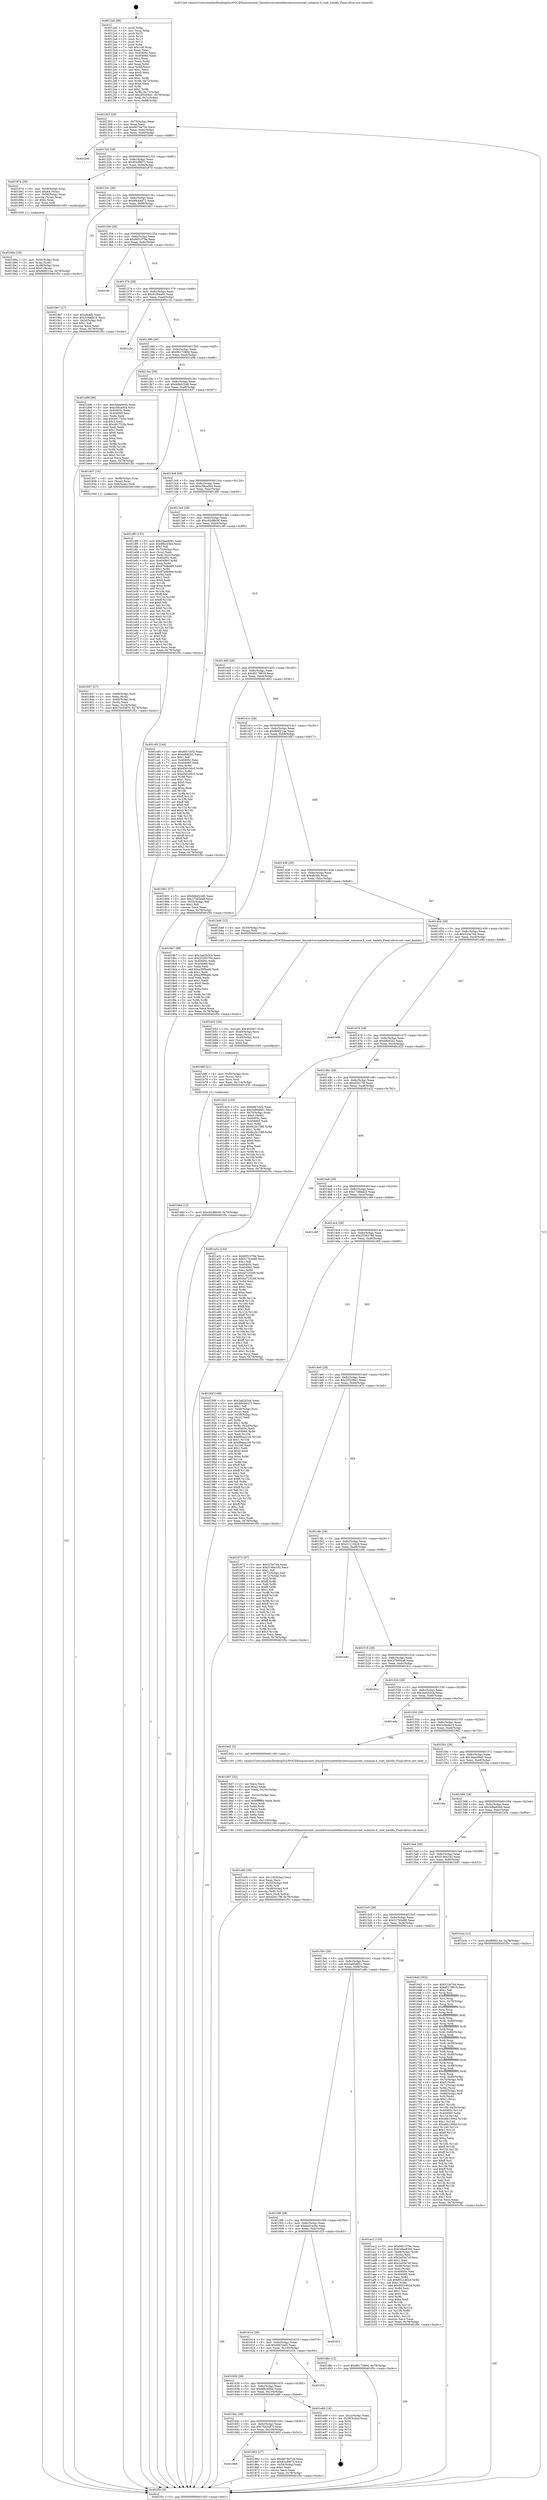digraph "0x4012a0" {
  label = "0x4012a0 (/mnt/c/Users/mathe/Desktop/tcc/POCII/binaries/extr_linuxdriversnetethernetsunsunvnet_common.h_vnet_hashfn_Final-ollvm.out::main(0))"
  labelloc = "t"
  node[shape=record]

  Entry [label="",width=0.3,height=0.3,shape=circle,fillcolor=black,style=filled]
  "0x401303" [label="{
     0x401303 [29]\l
     | [instrs]\l
     &nbsp;&nbsp;0x401303 \<+3\>: mov -0x78(%rbp),%eax\l
     &nbsp;&nbsp;0x401306 \<+2\>: mov %eax,%ecx\l
     &nbsp;&nbsp;0x401308 \<+6\>: sub $0x8076e72e,%ecx\l
     &nbsp;&nbsp;0x40130e \<+6\>: mov %eax,-0x8c(%rbp)\l
     &nbsp;&nbsp;0x401314 \<+6\>: mov %ecx,-0x90(%rbp)\l
     &nbsp;&nbsp;0x40131a \<+6\>: je 0000000000401b90 \<main+0x8f0\>\l
  }"]
  "0x401b90" [label="{
     0x401b90\l
  }", style=dashed]
  "0x401320" [label="{
     0x401320 [28]\l
     | [instrs]\l
     &nbsp;&nbsp;0x401320 \<+5\>: jmp 0000000000401325 \<main+0x85\>\l
     &nbsp;&nbsp;0x401325 \<+6\>: mov -0x8c(%rbp),%eax\l
     &nbsp;&nbsp;0x40132b \<+5\>: sub $0x83cf0673,%eax\l
     &nbsp;&nbsp;0x401330 \<+6\>: mov %eax,-0x94(%rbp)\l
     &nbsp;&nbsp;0x401336 \<+6\>: je 000000000040187d \<main+0x5dd\>\l
  }"]
  Exit [label="",width=0.3,height=0.3,shape=circle,fillcolor=black,style=filled,peripheries=2]
  "0x40187d" [label="{
     0x40187d [29]\l
     | [instrs]\l
     &nbsp;&nbsp;0x40187d \<+4\>: mov -0x58(%rbp),%rax\l
     &nbsp;&nbsp;0x401881 \<+6\>: movl $0x64,(%rax)\l
     &nbsp;&nbsp;0x401887 \<+4\>: mov -0x58(%rbp),%rax\l
     &nbsp;&nbsp;0x40188b \<+3\>: movslq (%rax),%rax\l
     &nbsp;&nbsp;0x40188e \<+4\>: shl $0x2,%rax\l
     &nbsp;&nbsp;0x401892 \<+3\>: mov %rax,%rdi\l
     &nbsp;&nbsp;0x401895 \<+5\>: call 0000000000401050 \<malloc@plt\>\l
     | [calls]\l
     &nbsp;&nbsp;0x401050 \{1\} (unknown)\l
  }"]
  "0x40133c" [label="{
     0x40133c [28]\l
     | [instrs]\l
     &nbsp;&nbsp;0x40133c \<+5\>: jmp 0000000000401341 \<main+0xa1\>\l
     &nbsp;&nbsp;0x401341 \<+6\>: mov -0x8c(%rbp),%eax\l
     &nbsp;&nbsp;0x401347 \<+5\>: sub $0x89cb4472,%eax\l
     &nbsp;&nbsp;0x40134c \<+6\>: mov %eax,-0x98(%rbp)\l
     &nbsp;&nbsp;0x401352 \<+6\>: je 00000000004019b7 \<main+0x717\>\l
  }"]
  "0x401b84" [label="{
     0x401b84 [12]\l
     | [instrs]\l
     &nbsp;&nbsp;0x401b84 \<+7\>: movl $0xc62d8b38,-0x78(%rbp)\l
     &nbsp;&nbsp;0x401b8b \<+5\>: jmp 0000000000401f5c \<main+0xcbc\>\l
  }"]
  "0x4019b7" [label="{
     0x4019b7 [27]\l
     | [instrs]\l
     &nbsp;&nbsp;0x4019b7 \<+5\>: mov $0xafe4fb,%eax\l
     &nbsp;&nbsp;0x4019bc \<+5\>: mov $0x3c9adb19,%ecx\l
     &nbsp;&nbsp;0x4019c1 \<+3\>: mov -0x2d(%rbp),%dl\l
     &nbsp;&nbsp;0x4019c4 \<+3\>: test $0x1,%dl\l
     &nbsp;&nbsp;0x4019c7 \<+3\>: cmovne %ecx,%eax\l
     &nbsp;&nbsp;0x4019ca \<+3\>: mov %eax,-0x78(%rbp)\l
     &nbsp;&nbsp;0x4019cd \<+5\>: jmp 0000000000401f5c \<main+0xcbc\>\l
  }"]
  "0x401358" [label="{
     0x401358 [28]\l
     | [instrs]\l
     &nbsp;&nbsp;0x401358 \<+5\>: jmp 000000000040135d \<main+0xbd\>\l
     &nbsp;&nbsp;0x40135d \<+6\>: mov -0x8c(%rbp),%eax\l
     &nbsp;&nbsp;0x401363 \<+5\>: sub $0x9051f79e,%eax\l
     &nbsp;&nbsp;0x401368 \<+6\>: mov %eax,-0x9c(%rbp)\l
     &nbsp;&nbsp;0x40136e \<+6\>: je 0000000000401efc \<main+0xc5c\>\l
  }"]
  "0x401b6f" [label="{
     0x401b6f [21]\l
     | [instrs]\l
     &nbsp;&nbsp;0x401b6f \<+4\>: mov -0x50(%rbp),%rcx\l
     &nbsp;&nbsp;0x401b73 \<+3\>: mov (%rcx),%rcx\l
     &nbsp;&nbsp;0x401b76 \<+3\>: mov %rcx,%rdi\l
     &nbsp;&nbsp;0x401b79 \<+6\>: mov %eax,-0x114(%rbp)\l
     &nbsp;&nbsp;0x401b7f \<+5\>: call 0000000000401030 \<free@plt\>\l
     | [calls]\l
     &nbsp;&nbsp;0x401030 \{1\} (unknown)\l
  }"]
  "0x401efc" [label="{
     0x401efc\l
  }", style=dashed]
  "0x401374" [label="{
     0x401374 [28]\l
     | [instrs]\l
     &nbsp;&nbsp;0x401374 \<+5\>: jmp 0000000000401379 \<main+0xd9\>\l
     &nbsp;&nbsp;0x401379 \<+6\>: mov -0x8c(%rbp),%eax\l
     &nbsp;&nbsp;0x40137f \<+5\>: sub $0x91f94a91,%eax\l
     &nbsp;&nbsp;0x401384 \<+6\>: mov %eax,-0xa0(%rbp)\l
     &nbsp;&nbsp;0x40138a \<+6\>: je 0000000000401c2c \<main+0x98c\>\l
  }"]
  "0x401b52" [label="{
     0x401b52 [29]\l
     | [instrs]\l
     &nbsp;&nbsp;0x401b52 \<+10\>: movabs $0x4020b7,%rdi\l
     &nbsp;&nbsp;0x401b5c \<+4\>: mov -0x40(%rbp),%rcx\l
     &nbsp;&nbsp;0x401b60 \<+2\>: mov %eax,(%rcx)\l
     &nbsp;&nbsp;0x401b62 \<+4\>: mov -0x40(%rbp),%rcx\l
     &nbsp;&nbsp;0x401b66 \<+2\>: mov (%rcx),%esi\l
     &nbsp;&nbsp;0x401b68 \<+2\>: mov $0x0,%al\l
     &nbsp;&nbsp;0x401b6a \<+5\>: call 0000000000401040 \<printf@plt\>\l
     | [calls]\l
     &nbsp;&nbsp;0x401040 \{1\} (unknown)\l
  }"]
  "0x401c2c" [label="{
     0x401c2c\l
  }", style=dashed]
  "0x401390" [label="{
     0x401390 [28]\l
     | [instrs]\l
     &nbsp;&nbsp;0x401390 \<+5\>: jmp 0000000000401395 \<main+0xf5\>\l
     &nbsp;&nbsp;0x401395 \<+6\>: mov -0x8c(%rbp),%eax\l
     &nbsp;&nbsp;0x40139b \<+5\>: sub $0x9617280d,%eax\l
     &nbsp;&nbsp;0x4013a0 \<+6\>: mov %eax,-0xa4(%rbp)\l
     &nbsp;&nbsp;0x4013a6 \<+6\>: je 0000000000401d98 \<main+0xaf8\>\l
  }"]
  "0x401a0b" [label="{
     0x401a0b [39]\l
     | [instrs]\l
     &nbsp;&nbsp;0x401a0b \<+6\>: mov -0x110(%rbp),%ecx\l
     &nbsp;&nbsp;0x401a11 \<+3\>: imul %eax,%ecx\l
     &nbsp;&nbsp;0x401a14 \<+4\>: mov -0x50(%rbp),%r8\l
     &nbsp;&nbsp;0x401a18 \<+3\>: mov (%r8),%r8\l
     &nbsp;&nbsp;0x401a1b \<+4\>: mov -0x48(%rbp),%r9\l
     &nbsp;&nbsp;0x401a1f \<+3\>: movslq (%r9),%r9\l
     &nbsp;&nbsp;0x401a22 \<+4\>: mov %ecx,(%r8,%r9,4)\l
     &nbsp;&nbsp;0x401a26 \<+7\>: movl $0xd26179f,-0x78(%rbp)\l
     &nbsp;&nbsp;0x401a2d \<+5\>: jmp 0000000000401f5c \<main+0xcbc\>\l
  }"]
  "0x401d98" [label="{
     0x401d98 [88]\l
     | [instrs]\l
     &nbsp;&nbsp;0x401d98 \<+5\>: mov $0x3daed945,%eax\l
     &nbsp;&nbsp;0x401d9d \<+5\>: mov $0xc58ca004,%ecx\l
     &nbsp;&nbsp;0x401da2 \<+7\>: mov 0x40405c,%edx\l
     &nbsp;&nbsp;0x401da9 \<+7\>: mov 0x404060,%esi\l
     &nbsp;&nbsp;0x401db0 \<+2\>: mov %edx,%edi\l
     &nbsp;&nbsp;0x401db2 \<+6\>: add $0x491752fa,%edi\l
     &nbsp;&nbsp;0x401db8 \<+3\>: sub $0x1,%edi\l
     &nbsp;&nbsp;0x401dbb \<+6\>: sub $0x491752fa,%edi\l
     &nbsp;&nbsp;0x401dc1 \<+3\>: imul %edi,%edx\l
     &nbsp;&nbsp;0x401dc4 \<+3\>: and $0x1,%edx\l
     &nbsp;&nbsp;0x401dc7 \<+3\>: cmp $0x0,%edx\l
     &nbsp;&nbsp;0x401dca \<+4\>: sete %r8b\l
     &nbsp;&nbsp;0x401dce \<+3\>: cmp $0xa,%esi\l
     &nbsp;&nbsp;0x401dd1 \<+4\>: setl %r9b\l
     &nbsp;&nbsp;0x401dd5 \<+3\>: mov %r8b,%r10b\l
     &nbsp;&nbsp;0x401dd8 \<+3\>: and %r9b,%r10b\l
     &nbsp;&nbsp;0x401ddb \<+3\>: xor %r9b,%r8b\l
     &nbsp;&nbsp;0x401dde \<+3\>: or %r8b,%r10b\l
     &nbsp;&nbsp;0x401de1 \<+4\>: test $0x1,%r10b\l
     &nbsp;&nbsp;0x401de5 \<+3\>: cmovne %ecx,%eax\l
     &nbsp;&nbsp;0x401de8 \<+3\>: mov %eax,-0x78(%rbp)\l
     &nbsp;&nbsp;0x401deb \<+5\>: jmp 0000000000401f5c \<main+0xcbc\>\l
  }"]
  "0x4013ac" [label="{
     0x4013ac [28]\l
     | [instrs]\l
     &nbsp;&nbsp;0x4013ac \<+5\>: jmp 00000000004013b1 \<main+0x111\>\l
     &nbsp;&nbsp;0x4013b1 \<+6\>: mov -0x8c(%rbp),%eax\l
     &nbsp;&nbsp;0x4013b7 \<+5\>: sub $0x9dbd22d8,%eax\l
     &nbsp;&nbsp;0x4013bc \<+6\>: mov %eax,-0xa8(%rbp)\l
     &nbsp;&nbsp;0x4013c2 \<+6\>: je 0000000000401837 \<main+0x597\>\l
  }"]
  "0x4019d7" [label="{
     0x4019d7 [52]\l
     | [instrs]\l
     &nbsp;&nbsp;0x4019d7 \<+2\>: xor %ecx,%ecx\l
     &nbsp;&nbsp;0x4019d9 \<+5\>: mov $0x2,%edx\l
     &nbsp;&nbsp;0x4019de \<+6\>: mov %edx,-0x10c(%rbp)\l
     &nbsp;&nbsp;0x4019e4 \<+1\>: cltd\l
     &nbsp;&nbsp;0x4019e5 \<+6\>: mov -0x10c(%rbp),%esi\l
     &nbsp;&nbsp;0x4019eb \<+2\>: idiv %esi\l
     &nbsp;&nbsp;0x4019ed \<+6\>: imul $0xfffffffe,%edx,%edx\l
     &nbsp;&nbsp;0x4019f3 \<+2\>: mov %ecx,%edi\l
     &nbsp;&nbsp;0x4019f5 \<+2\>: sub %edx,%edi\l
     &nbsp;&nbsp;0x4019f7 \<+2\>: mov %ecx,%edx\l
     &nbsp;&nbsp;0x4019f9 \<+3\>: sub $0x1,%edx\l
     &nbsp;&nbsp;0x4019fc \<+2\>: add %edx,%edi\l
     &nbsp;&nbsp;0x4019fe \<+2\>: sub %edi,%ecx\l
     &nbsp;&nbsp;0x401a00 \<+6\>: mov %ecx,-0x110(%rbp)\l
     &nbsp;&nbsp;0x401a06 \<+5\>: call 0000000000401160 \<next_i\>\l
     | [calls]\l
     &nbsp;&nbsp;0x401160 \{100\} (/mnt/c/Users/mathe/Desktop/tcc/POCII/binaries/extr_linuxdriversnetethernetsunsunvnet_common.h_vnet_hashfn_Final-ollvm.out::next_i)\l
  }"]
  "0x401837" [label="{
     0x401837 [16]\l
     | [instrs]\l
     &nbsp;&nbsp;0x401837 \<+4\>: mov -0x68(%rbp),%rax\l
     &nbsp;&nbsp;0x40183b \<+3\>: mov (%rax),%rax\l
     &nbsp;&nbsp;0x40183e \<+4\>: mov 0x8(%rax),%rdi\l
     &nbsp;&nbsp;0x401842 \<+5\>: call 0000000000401060 \<atoi@plt\>\l
     | [calls]\l
     &nbsp;&nbsp;0x401060 \{1\} (unknown)\l
  }"]
  "0x4013c8" [label="{
     0x4013c8 [28]\l
     | [instrs]\l
     &nbsp;&nbsp;0x4013c8 \<+5\>: jmp 00000000004013cd \<main+0x12d\>\l
     &nbsp;&nbsp;0x4013cd \<+6\>: mov -0x8c(%rbp),%eax\l
     &nbsp;&nbsp;0x4013d3 \<+5\>: sub $0xc58ca004,%eax\l
     &nbsp;&nbsp;0x4013d8 \<+6\>: mov %eax,-0xac(%rbp)\l
     &nbsp;&nbsp;0x4013de \<+6\>: je 0000000000401df0 \<main+0xb50\>\l
  }"]
  "0x40189a" [label="{
     0x40189a [29]\l
     | [instrs]\l
     &nbsp;&nbsp;0x40189a \<+4\>: mov -0x50(%rbp),%rdi\l
     &nbsp;&nbsp;0x40189e \<+3\>: mov %rax,(%rdi)\l
     &nbsp;&nbsp;0x4018a1 \<+4\>: mov -0x48(%rbp),%rax\l
     &nbsp;&nbsp;0x4018a5 \<+6\>: movl $0x0,(%rax)\l
     &nbsp;&nbsp;0x4018ab \<+7\>: movl $0xf69f214a,-0x78(%rbp)\l
     &nbsp;&nbsp;0x4018b2 \<+5\>: jmp 0000000000401f5c \<main+0xcbc\>\l
  }"]
  "0x401df0" [label="{
     0x401df0 [153]\l
     | [instrs]\l
     &nbsp;&nbsp;0x401df0 \<+5\>: mov $0x3daed945,%eax\l
     &nbsp;&nbsp;0x401df5 \<+5\>: mov $0x6fbc45bd,%ecx\l
     &nbsp;&nbsp;0x401dfa \<+2\>: mov $0x1,%dl\l
     &nbsp;&nbsp;0x401dfc \<+4\>: mov -0x70(%rbp),%rsi\l
     &nbsp;&nbsp;0x401e00 \<+2\>: mov (%rsi),%edi\l
     &nbsp;&nbsp;0x401e02 \<+3\>: mov %edi,-0x2c(%rbp)\l
     &nbsp;&nbsp;0x401e05 \<+7\>: mov 0x40405c,%edi\l
     &nbsp;&nbsp;0x401e0c \<+8\>: mov 0x404060,%r8d\l
     &nbsp;&nbsp;0x401e14 \<+3\>: mov %edi,%r9d\l
     &nbsp;&nbsp;0x401e17 \<+7\>: add $0x87bdb969,%r9d\l
     &nbsp;&nbsp;0x401e1e \<+4\>: sub $0x1,%r9d\l
     &nbsp;&nbsp;0x401e22 \<+7\>: sub $0x87bdb969,%r9d\l
     &nbsp;&nbsp;0x401e29 \<+4\>: imul %r9d,%edi\l
     &nbsp;&nbsp;0x401e2d \<+3\>: and $0x1,%edi\l
     &nbsp;&nbsp;0x401e30 \<+3\>: cmp $0x0,%edi\l
     &nbsp;&nbsp;0x401e33 \<+4\>: sete %r10b\l
     &nbsp;&nbsp;0x401e37 \<+4\>: cmp $0xa,%r8d\l
     &nbsp;&nbsp;0x401e3b \<+4\>: setl %r11b\l
     &nbsp;&nbsp;0x401e3f \<+3\>: mov %r10b,%bl\l
     &nbsp;&nbsp;0x401e42 \<+3\>: xor $0xff,%bl\l
     &nbsp;&nbsp;0x401e45 \<+3\>: mov %r11b,%r14b\l
     &nbsp;&nbsp;0x401e48 \<+4\>: xor $0xff,%r14b\l
     &nbsp;&nbsp;0x401e4c \<+3\>: xor $0x0,%dl\l
     &nbsp;&nbsp;0x401e4f \<+3\>: mov %bl,%r15b\l
     &nbsp;&nbsp;0x401e52 \<+4\>: and $0x0,%r15b\l
     &nbsp;&nbsp;0x401e56 \<+3\>: and %dl,%r10b\l
     &nbsp;&nbsp;0x401e59 \<+3\>: mov %r14b,%r12b\l
     &nbsp;&nbsp;0x401e5c \<+4\>: and $0x0,%r12b\l
     &nbsp;&nbsp;0x401e60 \<+3\>: and %dl,%r11b\l
     &nbsp;&nbsp;0x401e63 \<+3\>: or %r10b,%r15b\l
     &nbsp;&nbsp;0x401e66 \<+3\>: or %r11b,%r12b\l
     &nbsp;&nbsp;0x401e69 \<+3\>: xor %r12b,%r15b\l
     &nbsp;&nbsp;0x401e6c \<+3\>: or %r14b,%bl\l
     &nbsp;&nbsp;0x401e6f \<+3\>: xor $0xff,%bl\l
     &nbsp;&nbsp;0x401e72 \<+3\>: or $0x0,%dl\l
     &nbsp;&nbsp;0x401e75 \<+2\>: and %dl,%bl\l
     &nbsp;&nbsp;0x401e77 \<+3\>: or %bl,%r15b\l
     &nbsp;&nbsp;0x401e7a \<+4\>: test $0x1,%r15b\l
     &nbsp;&nbsp;0x401e7e \<+3\>: cmovne %ecx,%eax\l
     &nbsp;&nbsp;0x401e81 \<+3\>: mov %eax,-0x78(%rbp)\l
     &nbsp;&nbsp;0x401e84 \<+5\>: jmp 0000000000401f5c \<main+0xcbc\>\l
  }"]
  "0x4013e4" [label="{
     0x4013e4 [28]\l
     | [instrs]\l
     &nbsp;&nbsp;0x4013e4 \<+5\>: jmp 00000000004013e9 \<main+0x149\>\l
     &nbsp;&nbsp;0x4013e9 \<+6\>: mov -0x8c(%rbp),%eax\l
     &nbsp;&nbsp;0x4013ef \<+5\>: sub $0xc62d8b38,%eax\l
     &nbsp;&nbsp;0x4013f4 \<+6\>: mov %eax,-0xb0(%rbp)\l
     &nbsp;&nbsp;0x4013fa \<+6\>: je 0000000000401c95 \<main+0x9f5\>\l
  }"]
  "0x401668" [label="{
     0x401668\l
  }", style=dashed]
  "0x401c95" [label="{
     0x401c95 [144]\l
     | [instrs]\l
     &nbsp;&nbsp;0x401c95 \<+5\>: mov $0x6f47cbf2,%eax\l
     &nbsp;&nbsp;0x401c9a \<+5\>: mov $0xbfb82b1,%ecx\l
     &nbsp;&nbsp;0x401c9f \<+2\>: mov $0x1,%dl\l
     &nbsp;&nbsp;0x401ca1 \<+7\>: mov 0x40405c,%esi\l
     &nbsp;&nbsp;0x401ca8 \<+7\>: mov 0x404060,%edi\l
     &nbsp;&nbsp;0x401caf \<+3\>: mov %esi,%r8d\l
     &nbsp;&nbsp;0x401cb2 \<+7\>: add $0xd3d100c5,%r8d\l
     &nbsp;&nbsp;0x401cb9 \<+4\>: sub $0x1,%r8d\l
     &nbsp;&nbsp;0x401cbd \<+7\>: sub $0xd3d100c5,%r8d\l
     &nbsp;&nbsp;0x401cc4 \<+4\>: imul %r8d,%esi\l
     &nbsp;&nbsp;0x401cc8 \<+3\>: and $0x1,%esi\l
     &nbsp;&nbsp;0x401ccb \<+3\>: cmp $0x0,%esi\l
     &nbsp;&nbsp;0x401cce \<+4\>: sete %r9b\l
     &nbsp;&nbsp;0x401cd2 \<+3\>: cmp $0xa,%edi\l
     &nbsp;&nbsp;0x401cd5 \<+4\>: setl %r10b\l
     &nbsp;&nbsp;0x401cd9 \<+3\>: mov %r9b,%r11b\l
     &nbsp;&nbsp;0x401cdc \<+4\>: xor $0xff,%r11b\l
     &nbsp;&nbsp;0x401ce0 \<+3\>: mov %r10b,%bl\l
     &nbsp;&nbsp;0x401ce3 \<+3\>: xor $0xff,%bl\l
     &nbsp;&nbsp;0x401ce6 \<+3\>: xor $0x0,%dl\l
     &nbsp;&nbsp;0x401ce9 \<+3\>: mov %r11b,%r14b\l
     &nbsp;&nbsp;0x401cec \<+4\>: and $0x0,%r14b\l
     &nbsp;&nbsp;0x401cf0 \<+3\>: and %dl,%r9b\l
     &nbsp;&nbsp;0x401cf3 \<+3\>: mov %bl,%r15b\l
     &nbsp;&nbsp;0x401cf6 \<+4\>: and $0x0,%r15b\l
     &nbsp;&nbsp;0x401cfa \<+3\>: and %dl,%r10b\l
     &nbsp;&nbsp;0x401cfd \<+3\>: or %r9b,%r14b\l
     &nbsp;&nbsp;0x401d00 \<+3\>: or %r10b,%r15b\l
     &nbsp;&nbsp;0x401d03 \<+3\>: xor %r15b,%r14b\l
     &nbsp;&nbsp;0x401d06 \<+3\>: or %bl,%r11b\l
     &nbsp;&nbsp;0x401d09 \<+4\>: xor $0xff,%r11b\l
     &nbsp;&nbsp;0x401d0d \<+3\>: or $0x0,%dl\l
     &nbsp;&nbsp;0x401d10 \<+3\>: and %dl,%r11b\l
     &nbsp;&nbsp;0x401d13 \<+3\>: or %r11b,%r14b\l
     &nbsp;&nbsp;0x401d16 \<+4\>: test $0x1,%r14b\l
     &nbsp;&nbsp;0x401d1a \<+3\>: cmovne %ecx,%eax\l
     &nbsp;&nbsp;0x401d1d \<+3\>: mov %eax,-0x78(%rbp)\l
     &nbsp;&nbsp;0x401d20 \<+5\>: jmp 0000000000401f5c \<main+0xcbc\>\l
  }"]
  "0x401400" [label="{
     0x401400 [28]\l
     | [instrs]\l
     &nbsp;&nbsp;0x401400 \<+5\>: jmp 0000000000401405 \<main+0x165\>\l
     &nbsp;&nbsp;0x401405 \<+6\>: mov -0x8c(%rbp),%eax\l
     &nbsp;&nbsp;0x40140b \<+5\>: sub $0xd0178819,%eax\l
     &nbsp;&nbsp;0x401410 \<+6\>: mov %eax,-0xb4(%rbp)\l
     &nbsp;&nbsp;0x401416 \<+6\>: je 0000000000401801 \<main+0x561\>\l
  }"]
  "0x401862" [label="{
     0x401862 [27]\l
     | [instrs]\l
     &nbsp;&nbsp;0x401862 \<+5\>: mov $0x8076e72e,%eax\l
     &nbsp;&nbsp;0x401867 \<+5\>: mov $0x83cf0673,%ecx\l
     &nbsp;&nbsp;0x40186c \<+3\>: mov -0x34(%rbp),%edx\l
     &nbsp;&nbsp;0x40186f \<+3\>: cmp $0x0,%edx\l
     &nbsp;&nbsp;0x401872 \<+3\>: cmove %ecx,%eax\l
     &nbsp;&nbsp;0x401875 \<+3\>: mov %eax,-0x78(%rbp)\l
     &nbsp;&nbsp;0x401878 \<+5\>: jmp 0000000000401f5c \<main+0xcbc\>\l
  }"]
  "0x401801" [label="{
     0x401801 [27]\l
     | [instrs]\l
     &nbsp;&nbsp;0x401801 \<+5\>: mov $0x9dbd22d8,%eax\l
     &nbsp;&nbsp;0x401806 \<+5\>: mov $0x375654a8,%ecx\l
     &nbsp;&nbsp;0x40180b \<+3\>: mov -0x35(%rbp),%dl\l
     &nbsp;&nbsp;0x40180e \<+3\>: test $0x1,%dl\l
     &nbsp;&nbsp;0x401811 \<+3\>: cmovne %ecx,%eax\l
     &nbsp;&nbsp;0x401814 \<+3\>: mov %eax,-0x78(%rbp)\l
     &nbsp;&nbsp;0x401817 \<+5\>: jmp 0000000000401f5c \<main+0xcbc\>\l
  }"]
  "0x40141c" [label="{
     0x40141c [28]\l
     | [instrs]\l
     &nbsp;&nbsp;0x40141c \<+5\>: jmp 0000000000401421 \<main+0x181\>\l
     &nbsp;&nbsp;0x401421 \<+6\>: mov -0x8c(%rbp),%eax\l
     &nbsp;&nbsp;0x401427 \<+5\>: sub $0xf69f214a,%eax\l
     &nbsp;&nbsp;0x40142c \<+6\>: mov %eax,-0xb8(%rbp)\l
     &nbsp;&nbsp;0x401432 \<+6\>: je 00000000004018b7 \<main+0x617\>\l
  }"]
  "0x40164c" [label="{
     0x40164c [28]\l
     | [instrs]\l
     &nbsp;&nbsp;0x40164c \<+5\>: jmp 0000000000401651 \<main+0x3b1\>\l
     &nbsp;&nbsp;0x401651 \<+6\>: mov -0x8c(%rbp),%eax\l
     &nbsp;&nbsp;0x401657 \<+5\>: sub $0x75d3487f,%eax\l
     &nbsp;&nbsp;0x40165c \<+6\>: mov %eax,-0x108(%rbp)\l
     &nbsp;&nbsp;0x401662 \<+6\>: je 0000000000401862 \<main+0x5c2\>\l
  }"]
  "0x4018b7" [label="{
     0x4018b7 [88]\l
     | [instrs]\l
     &nbsp;&nbsp;0x4018b7 \<+5\>: mov $0x3ad2b3cb,%eax\l
     &nbsp;&nbsp;0x4018bc \<+5\>: mov $0x2536576d,%ecx\l
     &nbsp;&nbsp;0x4018c1 \<+7\>: mov 0x40405c,%edx\l
     &nbsp;&nbsp;0x4018c8 \<+7\>: mov 0x404060,%esi\l
     &nbsp;&nbsp;0x4018cf \<+2\>: mov %edx,%edi\l
     &nbsp;&nbsp;0x4018d1 \<+6\>: add $0xa39f9abb,%edi\l
     &nbsp;&nbsp;0x4018d7 \<+3\>: sub $0x1,%edi\l
     &nbsp;&nbsp;0x4018da \<+6\>: sub $0xa39f9abb,%edi\l
     &nbsp;&nbsp;0x4018e0 \<+3\>: imul %edi,%edx\l
     &nbsp;&nbsp;0x4018e3 \<+3\>: and $0x1,%edx\l
     &nbsp;&nbsp;0x4018e6 \<+3\>: cmp $0x0,%edx\l
     &nbsp;&nbsp;0x4018e9 \<+4\>: sete %r8b\l
     &nbsp;&nbsp;0x4018ed \<+3\>: cmp $0xa,%esi\l
     &nbsp;&nbsp;0x4018f0 \<+4\>: setl %r9b\l
     &nbsp;&nbsp;0x4018f4 \<+3\>: mov %r8b,%r10b\l
     &nbsp;&nbsp;0x4018f7 \<+3\>: and %r9b,%r10b\l
     &nbsp;&nbsp;0x4018fa \<+3\>: xor %r9b,%r8b\l
     &nbsp;&nbsp;0x4018fd \<+3\>: or %r8b,%r10b\l
     &nbsp;&nbsp;0x401900 \<+4\>: test $0x1,%r10b\l
     &nbsp;&nbsp;0x401904 \<+3\>: cmovne %ecx,%eax\l
     &nbsp;&nbsp;0x401907 \<+3\>: mov %eax,-0x78(%rbp)\l
     &nbsp;&nbsp;0x40190a \<+5\>: jmp 0000000000401f5c \<main+0xcbc\>\l
  }"]
  "0x401438" [label="{
     0x401438 [28]\l
     | [instrs]\l
     &nbsp;&nbsp;0x401438 \<+5\>: jmp 000000000040143d \<main+0x19d\>\l
     &nbsp;&nbsp;0x40143d \<+6\>: mov -0x8c(%rbp),%eax\l
     &nbsp;&nbsp;0x401443 \<+5\>: sub $0xafe4fb,%eax\l
     &nbsp;&nbsp;0x401448 \<+6\>: mov %eax,-0xbc(%rbp)\l
     &nbsp;&nbsp;0x40144e \<+6\>: je 0000000000401b46 \<main+0x8a6\>\l
  }"]
  "0x401e89" [label="{
     0x401e89 [18]\l
     | [instrs]\l
     &nbsp;&nbsp;0x401e89 \<+3\>: mov -0x2c(%rbp),%eax\l
     &nbsp;&nbsp;0x401e8c \<+4\>: lea -0x28(%rbp),%rsp\l
     &nbsp;&nbsp;0x401e90 \<+1\>: pop %rbx\l
     &nbsp;&nbsp;0x401e91 \<+2\>: pop %r12\l
     &nbsp;&nbsp;0x401e93 \<+2\>: pop %r13\l
     &nbsp;&nbsp;0x401e95 \<+2\>: pop %r14\l
     &nbsp;&nbsp;0x401e97 \<+2\>: pop %r15\l
     &nbsp;&nbsp;0x401e99 \<+1\>: pop %rbp\l
     &nbsp;&nbsp;0x401e9a \<+1\>: ret\l
  }"]
  "0x401b46" [label="{
     0x401b46 [12]\l
     | [instrs]\l
     &nbsp;&nbsp;0x401b46 \<+4\>: mov -0x50(%rbp),%rax\l
     &nbsp;&nbsp;0x401b4a \<+3\>: mov (%rax),%rdi\l
     &nbsp;&nbsp;0x401b4d \<+5\>: call 0000000000401240 \<vnet_hashfn\>\l
     | [calls]\l
     &nbsp;&nbsp;0x401240 \{1\} (/mnt/c/Users/mathe/Desktop/tcc/POCII/binaries/extr_linuxdriversnetethernetsunsunvnet_common.h_vnet_hashfn_Final-ollvm.out::vnet_hashfn)\l
  }"]
  "0x401454" [label="{
     0x401454 [28]\l
     | [instrs]\l
     &nbsp;&nbsp;0x401454 \<+5\>: jmp 0000000000401459 \<main+0x1b9\>\l
     &nbsp;&nbsp;0x401459 \<+6\>: mov -0x8c(%rbp),%eax\l
     &nbsp;&nbsp;0x40145f \<+5\>: sub $0x523e7d4,%eax\l
     &nbsp;&nbsp;0x401464 \<+6\>: mov %eax,-0xc0(%rbp)\l
     &nbsp;&nbsp;0x40146a \<+6\>: je 0000000000401e9b \<main+0xbfb\>\l
  }"]
  "0x401630" [label="{
     0x401630 [28]\l
     | [instrs]\l
     &nbsp;&nbsp;0x401630 \<+5\>: jmp 0000000000401635 \<main+0x395\>\l
     &nbsp;&nbsp;0x401635 \<+6\>: mov -0x8c(%rbp),%eax\l
     &nbsp;&nbsp;0x40163b \<+5\>: sub $0x6fbc45bd,%eax\l
     &nbsp;&nbsp;0x401640 \<+6\>: mov %eax,-0x104(%rbp)\l
     &nbsp;&nbsp;0x401646 \<+6\>: je 0000000000401e89 \<main+0xbe9\>\l
  }"]
  "0x401e9b" [label="{
     0x401e9b\l
  }", style=dashed]
  "0x401470" [label="{
     0x401470 [28]\l
     | [instrs]\l
     &nbsp;&nbsp;0x401470 \<+5\>: jmp 0000000000401475 \<main+0x1d5\>\l
     &nbsp;&nbsp;0x401475 \<+6\>: mov -0x8c(%rbp),%eax\l
     &nbsp;&nbsp;0x40147b \<+5\>: sub $0xbfb82b1,%eax\l
     &nbsp;&nbsp;0x401480 \<+6\>: mov %eax,-0xc4(%rbp)\l
     &nbsp;&nbsp;0x401486 \<+6\>: je 0000000000401d25 \<main+0xa85\>\l
  }"]
  "0x401f34" [label="{
     0x401f34\l
  }", style=dashed]
  "0x401d25" [label="{
     0x401d25 [103]\l
     | [instrs]\l
     &nbsp;&nbsp;0x401d25 \<+5\>: mov $0x6f47cbf2,%eax\l
     &nbsp;&nbsp;0x401d2a \<+5\>: mov $0x5a90dd51,%ecx\l
     &nbsp;&nbsp;0x401d2f \<+4\>: mov -0x70(%rbp),%rdx\l
     &nbsp;&nbsp;0x401d33 \<+6\>: movl $0x0,(%rdx)\l
     &nbsp;&nbsp;0x401d39 \<+7\>: mov 0x40405c,%esi\l
     &nbsp;&nbsp;0x401d40 \<+7\>: mov 0x404060,%edi\l
     &nbsp;&nbsp;0x401d47 \<+3\>: mov %esi,%r8d\l
     &nbsp;&nbsp;0x401d4a \<+7\>: add $0x9c2b1588,%r8d\l
     &nbsp;&nbsp;0x401d51 \<+4\>: sub $0x1,%r8d\l
     &nbsp;&nbsp;0x401d55 \<+7\>: sub $0x9c2b1588,%r8d\l
     &nbsp;&nbsp;0x401d5c \<+4\>: imul %r8d,%esi\l
     &nbsp;&nbsp;0x401d60 \<+3\>: and $0x1,%esi\l
     &nbsp;&nbsp;0x401d63 \<+3\>: cmp $0x0,%esi\l
     &nbsp;&nbsp;0x401d66 \<+4\>: sete %r9b\l
     &nbsp;&nbsp;0x401d6a \<+3\>: cmp $0xa,%edi\l
     &nbsp;&nbsp;0x401d6d \<+4\>: setl %r10b\l
     &nbsp;&nbsp;0x401d71 \<+3\>: mov %r9b,%r11b\l
     &nbsp;&nbsp;0x401d74 \<+3\>: and %r10b,%r11b\l
     &nbsp;&nbsp;0x401d77 \<+3\>: xor %r10b,%r9b\l
     &nbsp;&nbsp;0x401d7a \<+3\>: or %r9b,%r11b\l
     &nbsp;&nbsp;0x401d7d \<+4\>: test $0x1,%r11b\l
     &nbsp;&nbsp;0x401d81 \<+3\>: cmovne %ecx,%eax\l
     &nbsp;&nbsp;0x401d84 \<+3\>: mov %eax,-0x78(%rbp)\l
     &nbsp;&nbsp;0x401d87 \<+5\>: jmp 0000000000401f5c \<main+0xcbc\>\l
  }"]
  "0x40148c" [label="{
     0x40148c [28]\l
     | [instrs]\l
     &nbsp;&nbsp;0x40148c \<+5\>: jmp 0000000000401491 \<main+0x1f1\>\l
     &nbsp;&nbsp;0x401491 \<+6\>: mov -0x8c(%rbp),%eax\l
     &nbsp;&nbsp;0x401497 \<+5\>: sub $0xd26179f,%eax\l
     &nbsp;&nbsp;0x40149c \<+6\>: mov %eax,-0xc8(%rbp)\l
     &nbsp;&nbsp;0x4014a2 \<+6\>: je 0000000000401a32 \<main+0x792\>\l
  }"]
  "0x401614" [label="{
     0x401614 [28]\l
     | [instrs]\l
     &nbsp;&nbsp;0x401614 \<+5\>: jmp 0000000000401619 \<main+0x379\>\l
     &nbsp;&nbsp;0x401619 \<+6\>: mov -0x8c(%rbp),%eax\l
     &nbsp;&nbsp;0x40161f \<+5\>: sub $0x6f47cbf2,%eax\l
     &nbsp;&nbsp;0x401624 \<+6\>: mov %eax,-0x100(%rbp)\l
     &nbsp;&nbsp;0x40162a \<+6\>: je 0000000000401f34 \<main+0xc94\>\l
  }"]
  "0x401a32" [label="{
     0x401a32 [144]\l
     | [instrs]\l
     &nbsp;&nbsp;0x401a32 \<+5\>: mov $0x9051f79e,%eax\l
     &nbsp;&nbsp;0x401a37 \<+5\>: mov $0x517b2e88,%ecx\l
     &nbsp;&nbsp;0x401a3c \<+2\>: mov $0x1,%dl\l
     &nbsp;&nbsp;0x401a3e \<+7\>: mov 0x40405c,%esi\l
     &nbsp;&nbsp;0x401a45 \<+7\>: mov 0x404060,%edi\l
     &nbsp;&nbsp;0x401a4c \<+3\>: mov %esi,%r8d\l
     &nbsp;&nbsp;0x401a4f \<+7\>: sub $0x4d723249,%r8d\l
     &nbsp;&nbsp;0x401a56 \<+4\>: sub $0x1,%r8d\l
     &nbsp;&nbsp;0x401a5a \<+7\>: add $0x4d723249,%r8d\l
     &nbsp;&nbsp;0x401a61 \<+4\>: imul %r8d,%esi\l
     &nbsp;&nbsp;0x401a65 \<+3\>: and $0x1,%esi\l
     &nbsp;&nbsp;0x401a68 \<+3\>: cmp $0x0,%esi\l
     &nbsp;&nbsp;0x401a6b \<+4\>: sete %r9b\l
     &nbsp;&nbsp;0x401a6f \<+3\>: cmp $0xa,%edi\l
     &nbsp;&nbsp;0x401a72 \<+4\>: setl %r10b\l
     &nbsp;&nbsp;0x401a76 \<+3\>: mov %r9b,%r11b\l
     &nbsp;&nbsp;0x401a79 \<+4\>: xor $0xff,%r11b\l
     &nbsp;&nbsp;0x401a7d \<+3\>: mov %r10b,%bl\l
     &nbsp;&nbsp;0x401a80 \<+3\>: xor $0xff,%bl\l
     &nbsp;&nbsp;0x401a83 \<+3\>: xor $0x1,%dl\l
     &nbsp;&nbsp;0x401a86 \<+3\>: mov %r11b,%r14b\l
     &nbsp;&nbsp;0x401a89 \<+4\>: and $0xff,%r14b\l
     &nbsp;&nbsp;0x401a8d \<+3\>: and %dl,%r9b\l
     &nbsp;&nbsp;0x401a90 \<+3\>: mov %bl,%r15b\l
     &nbsp;&nbsp;0x401a93 \<+4\>: and $0xff,%r15b\l
     &nbsp;&nbsp;0x401a97 \<+3\>: and %dl,%r10b\l
     &nbsp;&nbsp;0x401a9a \<+3\>: or %r9b,%r14b\l
     &nbsp;&nbsp;0x401a9d \<+3\>: or %r10b,%r15b\l
     &nbsp;&nbsp;0x401aa0 \<+3\>: xor %r15b,%r14b\l
     &nbsp;&nbsp;0x401aa3 \<+3\>: or %bl,%r11b\l
     &nbsp;&nbsp;0x401aa6 \<+4\>: xor $0xff,%r11b\l
     &nbsp;&nbsp;0x401aaa \<+3\>: or $0x1,%dl\l
     &nbsp;&nbsp;0x401aad \<+3\>: and %dl,%r11b\l
     &nbsp;&nbsp;0x401ab0 \<+3\>: or %r11b,%r14b\l
     &nbsp;&nbsp;0x401ab3 \<+4\>: test $0x1,%r14b\l
     &nbsp;&nbsp;0x401ab7 \<+3\>: cmovne %ecx,%eax\l
     &nbsp;&nbsp;0x401aba \<+3\>: mov %eax,-0x78(%rbp)\l
     &nbsp;&nbsp;0x401abd \<+5\>: jmp 0000000000401f5c \<main+0xcbc\>\l
  }"]
  "0x4014a8" [label="{
     0x4014a8 [28]\l
     | [instrs]\l
     &nbsp;&nbsp;0x4014a8 \<+5\>: jmp 00000000004014ad \<main+0x20d\>\l
     &nbsp;&nbsp;0x4014ad \<+6\>: mov -0x8c(%rbp),%eax\l
     &nbsp;&nbsp;0x4014b3 \<+5\>: sub $0x17d6bd23,%eax\l
     &nbsp;&nbsp;0x4014b8 \<+6\>: mov %eax,-0xcc(%rbp)\l
     &nbsp;&nbsp;0x4014be \<+6\>: je 0000000000401c89 \<main+0x9e9\>\l
  }"]
  "0x401f23" [label="{
     0x401f23\l
  }", style=dashed]
  "0x401c89" [label="{
     0x401c89\l
  }", style=dashed]
  "0x4014c4" [label="{
     0x4014c4 [28]\l
     | [instrs]\l
     &nbsp;&nbsp;0x4014c4 \<+5\>: jmp 00000000004014c9 \<main+0x229\>\l
     &nbsp;&nbsp;0x4014c9 \<+6\>: mov -0x8c(%rbp),%eax\l
     &nbsp;&nbsp;0x4014cf \<+5\>: sub $0x2536576d,%eax\l
     &nbsp;&nbsp;0x4014d4 \<+6\>: mov %eax,-0xd0(%rbp)\l
     &nbsp;&nbsp;0x4014da \<+6\>: je 000000000040190f \<main+0x66f\>\l
  }"]
  "0x4015f8" [label="{
     0x4015f8 [28]\l
     | [instrs]\l
     &nbsp;&nbsp;0x4015f8 \<+5\>: jmp 00000000004015fd \<main+0x35d\>\l
     &nbsp;&nbsp;0x4015fd \<+6\>: mov -0x8c(%rbp),%eax\l
     &nbsp;&nbsp;0x401603 \<+5\>: sub $0x6af1ec0a,%eax\l
     &nbsp;&nbsp;0x401608 \<+6\>: mov %eax,-0xfc(%rbp)\l
     &nbsp;&nbsp;0x40160e \<+6\>: je 0000000000401f23 \<main+0xc83\>\l
  }"]
  "0x40190f" [label="{
     0x40190f [168]\l
     | [instrs]\l
     &nbsp;&nbsp;0x40190f \<+5\>: mov $0x3ad2b3cb,%eax\l
     &nbsp;&nbsp;0x401914 \<+5\>: mov $0x89cb4472,%ecx\l
     &nbsp;&nbsp;0x401919 \<+2\>: mov $0x1,%dl\l
     &nbsp;&nbsp;0x40191b \<+4\>: mov -0x48(%rbp),%rsi\l
     &nbsp;&nbsp;0x40191f \<+2\>: mov (%rsi),%edi\l
     &nbsp;&nbsp;0x401921 \<+4\>: mov -0x58(%rbp),%rsi\l
     &nbsp;&nbsp;0x401925 \<+2\>: cmp (%rsi),%edi\l
     &nbsp;&nbsp;0x401927 \<+4\>: setl %r8b\l
     &nbsp;&nbsp;0x40192b \<+4\>: and $0x1,%r8b\l
     &nbsp;&nbsp;0x40192f \<+4\>: mov %r8b,-0x2d(%rbp)\l
     &nbsp;&nbsp;0x401933 \<+7\>: mov 0x40405c,%edi\l
     &nbsp;&nbsp;0x40193a \<+8\>: mov 0x404060,%r9d\l
     &nbsp;&nbsp;0x401942 \<+3\>: mov %edi,%r10d\l
     &nbsp;&nbsp;0x401945 \<+7\>: add $0x89aaa1c8,%r10d\l
     &nbsp;&nbsp;0x40194c \<+4\>: sub $0x1,%r10d\l
     &nbsp;&nbsp;0x401950 \<+7\>: sub $0x89aaa1c8,%r10d\l
     &nbsp;&nbsp;0x401957 \<+4\>: imul %r10d,%edi\l
     &nbsp;&nbsp;0x40195b \<+3\>: and $0x1,%edi\l
     &nbsp;&nbsp;0x40195e \<+3\>: cmp $0x0,%edi\l
     &nbsp;&nbsp;0x401961 \<+4\>: sete %r8b\l
     &nbsp;&nbsp;0x401965 \<+4\>: cmp $0xa,%r9d\l
     &nbsp;&nbsp;0x401969 \<+4\>: setl %r11b\l
     &nbsp;&nbsp;0x40196d \<+3\>: mov %r8b,%bl\l
     &nbsp;&nbsp;0x401970 \<+3\>: xor $0xff,%bl\l
     &nbsp;&nbsp;0x401973 \<+3\>: mov %r11b,%r14b\l
     &nbsp;&nbsp;0x401976 \<+4\>: xor $0xff,%r14b\l
     &nbsp;&nbsp;0x40197a \<+3\>: xor $0x1,%dl\l
     &nbsp;&nbsp;0x40197d \<+3\>: mov %bl,%r15b\l
     &nbsp;&nbsp;0x401980 \<+4\>: and $0xff,%r15b\l
     &nbsp;&nbsp;0x401984 \<+3\>: and %dl,%r8b\l
     &nbsp;&nbsp;0x401987 \<+3\>: mov %r14b,%r12b\l
     &nbsp;&nbsp;0x40198a \<+4\>: and $0xff,%r12b\l
     &nbsp;&nbsp;0x40198e \<+3\>: and %dl,%r11b\l
     &nbsp;&nbsp;0x401991 \<+3\>: or %r8b,%r15b\l
     &nbsp;&nbsp;0x401994 \<+3\>: or %r11b,%r12b\l
     &nbsp;&nbsp;0x401997 \<+3\>: xor %r12b,%r15b\l
     &nbsp;&nbsp;0x40199a \<+3\>: or %r14b,%bl\l
     &nbsp;&nbsp;0x40199d \<+3\>: xor $0xff,%bl\l
     &nbsp;&nbsp;0x4019a0 \<+3\>: or $0x1,%dl\l
     &nbsp;&nbsp;0x4019a3 \<+2\>: and %dl,%bl\l
     &nbsp;&nbsp;0x4019a5 \<+3\>: or %bl,%r15b\l
     &nbsp;&nbsp;0x4019a8 \<+4\>: test $0x1,%r15b\l
     &nbsp;&nbsp;0x4019ac \<+3\>: cmovne %ecx,%eax\l
     &nbsp;&nbsp;0x4019af \<+3\>: mov %eax,-0x78(%rbp)\l
     &nbsp;&nbsp;0x4019b2 \<+5\>: jmp 0000000000401f5c \<main+0xcbc\>\l
  }"]
  "0x4014e0" [label="{
     0x4014e0 [28]\l
     | [instrs]\l
     &nbsp;&nbsp;0x4014e0 \<+5\>: jmp 00000000004014e5 \<main+0x245\>\l
     &nbsp;&nbsp;0x4014e5 \<+6\>: mov -0x8c(%rbp),%eax\l
     &nbsp;&nbsp;0x4014eb \<+5\>: sub $0x2f3209d1,%eax\l
     &nbsp;&nbsp;0x4014f0 \<+6\>: mov %eax,-0xd4(%rbp)\l
     &nbsp;&nbsp;0x4014f6 \<+6\>: je 0000000000401672 \<main+0x3d2\>\l
  }"]
  "0x401d8c" [label="{
     0x401d8c [12]\l
     | [instrs]\l
     &nbsp;&nbsp;0x401d8c \<+7\>: movl $0x9617280d,-0x78(%rbp)\l
     &nbsp;&nbsp;0x401d93 \<+5\>: jmp 0000000000401f5c \<main+0xcbc\>\l
  }"]
  "0x401672" [label="{
     0x401672 [97]\l
     | [instrs]\l
     &nbsp;&nbsp;0x401672 \<+5\>: mov $0x523e7d4,%eax\l
     &nbsp;&nbsp;0x401677 \<+5\>: mov $0x5146a192,%ecx\l
     &nbsp;&nbsp;0x40167c \<+2\>: mov $0x1,%dl\l
     &nbsp;&nbsp;0x40167e \<+4\>: mov -0x72(%rbp),%sil\l
     &nbsp;&nbsp;0x401682 \<+4\>: mov -0x71(%rbp),%dil\l
     &nbsp;&nbsp;0x401686 \<+3\>: mov %sil,%r8b\l
     &nbsp;&nbsp;0x401689 \<+4\>: xor $0xff,%r8b\l
     &nbsp;&nbsp;0x40168d \<+3\>: mov %dil,%r9b\l
     &nbsp;&nbsp;0x401690 \<+4\>: xor $0xff,%r9b\l
     &nbsp;&nbsp;0x401694 \<+3\>: xor $0x1,%dl\l
     &nbsp;&nbsp;0x401697 \<+3\>: mov %r8b,%r10b\l
     &nbsp;&nbsp;0x40169a \<+4\>: and $0xff,%r10b\l
     &nbsp;&nbsp;0x40169e \<+3\>: and %dl,%sil\l
     &nbsp;&nbsp;0x4016a1 \<+3\>: mov %r9b,%r11b\l
     &nbsp;&nbsp;0x4016a4 \<+4\>: and $0xff,%r11b\l
     &nbsp;&nbsp;0x4016a8 \<+3\>: and %dl,%dil\l
     &nbsp;&nbsp;0x4016ab \<+3\>: or %sil,%r10b\l
     &nbsp;&nbsp;0x4016ae \<+3\>: or %dil,%r11b\l
     &nbsp;&nbsp;0x4016b1 \<+3\>: xor %r11b,%r10b\l
     &nbsp;&nbsp;0x4016b4 \<+3\>: or %r9b,%r8b\l
     &nbsp;&nbsp;0x4016b7 \<+4\>: xor $0xff,%r8b\l
     &nbsp;&nbsp;0x4016bb \<+3\>: or $0x1,%dl\l
     &nbsp;&nbsp;0x4016be \<+3\>: and %dl,%r8b\l
     &nbsp;&nbsp;0x4016c1 \<+3\>: or %r8b,%r10b\l
     &nbsp;&nbsp;0x4016c4 \<+4\>: test $0x1,%r10b\l
     &nbsp;&nbsp;0x4016c8 \<+3\>: cmovne %ecx,%eax\l
     &nbsp;&nbsp;0x4016cb \<+3\>: mov %eax,-0x78(%rbp)\l
     &nbsp;&nbsp;0x4016ce \<+5\>: jmp 0000000000401f5c \<main+0xcbc\>\l
  }"]
  "0x4014fc" [label="{
     0x4014fc [28]\l
     | [instrs]\l
     &nbsp;&nbsp;0x4014fc \<+5\>: jmp 0000000000401501 \<main+0x261\>\l
     &nbsp;&nbsp;0x401501 \<+6\>: mov -0x8c(%rbp),%eax\l
     &nbsp;&nbsp;0x401507 \<+5\>: sub $0x31110429,%eax\l
     &nbsp;&nbsp;0x40150c \<+6\>: mov %eax,-0xd8(%rbp)\l
     &nbsp;&nbsp;0x401512 \<+6\>: je 0000000000401b9c \<main+0x8fc\>\l
  }"]
  "0x401f5c" [label="{
     0x401f5c [5]\l
     | [instrs]\l
     &nbsp;&nbsp;0x401f5c \<+5\>: jmp 0000000000401303 \<main+0x63\>\l
  }"]
  "0x4012a0" [label="{
     0x4012a0 [99]\l
     | [instrs]\l
     &nbsp;&nbsp;0x4012a0 \<+1\>: push %rbp\l
     &nbsp;&nbsp;0x4012a1 \<+3\>: mov %rsp,%rbp\l
     &nbsp;&nbsp;0x4012a4 \<+2\>: push %r15\l
     &nbsp;&nbsp;0x4012a6 \<+2\>: push %r14\l
     &nbsp;&nbsp;0x4012a8 \<+2\>: push %r13\l
     &nbsp;&nbsp;0x4012aa \<+2\>: push %r12\l
     &nbsp;&nbsp;0x4012ac \<+1\>: push %rbx\l
     &nbsp;&nbsp;0x4012ad \<+7\>: sub $0x108,%rsp\l
     &nbsp;&nbsp;0x4012b4 \<+2\>: xor %eax,%eax\l
     &nbsp;&nbsp;0x4012b6 \<+7\>: mov 0x40405c,%ecx\l
     &nbsp;&nbsp;0x4012bd \<+7\>: mov 0x404060,%edx\l
     &nbsp;&nbsp;0x4012c4 \<+3\>: sub $0x1,%eax\l
     &nbsp;&nbsp;0x4012c7 \<+3\>: mov %ecx,%r8d\l
     &nbsp;&nbsp;0x4012ca \<+3\>: add %eax,%r8d\l
     &nbsp;&nbsp;0x4012cd \<+4\>: imul %r8d,%ecx\l
     &nbsp;&nbsp;0x4012d1 \<+3\>: and $0x1,%ecx\l
     &nbsp;&nbsp;0x4012d4 \<+3\>: cmp $0x0,%ecx\l
     &nbsp;&nbsp;0x4012d7 \<+4\>: sete %r9b\l
     &nbsp;&nbsp;0x4012db \<+4\>: and $0x1,%r9b\l
     &nbsp;&nbsp;0x4012df \<+4\>: mov %r9b,-0x72(%rbp)\l
     &nbsp;&nbsp;0x4012e3 \<+3\>: cmp $0xa,%edx\l
     &nbsp;&nbsp;0x4012e6 \<+4\>: setl %r9b\l
     &nbsp;&nbsp;0x4012ea \<+4\>: and $0x1,%r9b\l
     &nbsp;&nbsp;0x4012ee \<+4\>: mov %r9b,-0x71(%rbp)\l
     &nbsp;&nbsp;0x4012f2 \<+7\>: movl $0x2f3209d1,-0x78(%rbp)\l
     &nbsp;&nbsp;0x4012f9 \<+3\>: mov %edi,-0x7c(%rbp)\l
     &nbsp;&nbsp;0x4012fc \<+7\>: mov %rsi,-0x88(%rbp)\l
  }"]
  "0x4015dc" [label="{
     0x4015dc [28]\l
     | [instrs]\l
     &nbsp;&nbsp;0x4015dc \<+5\>: jmp 00000000004015e1 \<main+0x341\>\l
     &nbsp;&nbsp;0x4015e1 \<+6\>: mov -0x8c(%rbp),%eax\l
     &nbsp;&nbsp;0x4015e7 \<+5\>: sub $0x5a90dd51,%eax\l
     &nbsp;&nbsp;0x4015ec \<+6\>: mov %eax,-0xf8(%rbp)\l
     &nbsp;&nbsp;0x4015f2 \<+6\>: je 0000000000401d8c \<main+0xaec\>\l
  }"]
  "0x401b9c" [label="{
     0x401b9c\l
  }", style=dashed]
  "0x401518" [label="{
     0x401518 [28]\l
     | [instrs]\l
     &nbsp;&nbsp;0x401518 \<+5\>: jmp 000000000040151d \<main+0x27d\>\l
     &nbsp;&nbsp;0x40151d \<+6\>: mov -0x8c(%rbp),%eax\l
     &nbsp;&nbsp;0x401523 \<+5\>: sub $0x375654a8,%eax\l
     &nbsp;&nbsp;0x401528 \<+6\>: mov %eax,-0xdc(%rbp)\l
     &nbsp;&nbsp;0x40152e \<+6\>: je 000000000040181c \<main+0x57c\>\l
  }"]
  "0x401ac2" [label="{
     0x401ac2 [120]\l
     | [instrs]\l
     &nbsp;&nbsp;0x401ac2 \<+5\>: mov $0x9051f79e,%eax\l
     &nbsp;&nbsp;0x401ac7 \<+5\>: mov $0x3dba838d,%ecx\l
     &nbsp;&nbsp;0x401acc \<+4\>: mov -0x48(%rbp),%rdx\l
     &nbsp;&nbsp;0x401ad0 \<+2\>: mov (%rdx),%esi\l
     &nbsp;&nbsp;0x401ad2 \<+6\>: sub $0x2e05e7ef,%esi\l
     &nbsp;&nbsp;0x401ad8 \<+3\>: add $0x1,%esi\l
     &nbsp;&nbsp;0x401adb \<+6\>: add $0x2e05e7ef,%esi\l
     &nbsp;&nbsp;0x401ae1 \<+4\>: mov -0x48(%rbp),%rdx\l
     &nbsp;&nbsp;0x401ae5 \<+2\>: mov %esi,(%rdx)\l
     &nbsp;&nbsp;0x401ae7 \<+7\>: mov 0x40405c,%esi\l
     &nbsp;&nbsp;0x401aee \<+7\>: mov 0x404060,%edi\l
     &nbsp;&nbsp;0x401af5 \<+3\>: mov %esi,%r8d\l
     &nbsp;&nbsp;0x401af8 \<+7\>: sub $0x8021d62d,%r8d\l
     &nbsp;&nbsp;0x401aff \<+4\>: sub $0x1,%r8d\l
     &nbsp;&nbsp;0x401b03 \<+7\>: add $0x8021d62d,%r8d\l
     &nbsp;&nbsp;0x401b0a \<+4\>: imul %r8d,%esi\l
     &nbsp;&nbsp;0x401b0e \<+3\>: and $0x1,%esi\l
     &nbsp;&nbsp;0x401b11 \<+3\>: cmp $0x0,%esi\l
     &nbsp;&nbsp;0x401b14 \<+4\>: sete %r9b\l
     &nbsp;&nbsp;0x401b18 \<+3\>: cmp $0xa,%edi\l
     &nbsp;&nbsp;0x401b1b \<+4\>: setl %r10b\l
     &nbsp;&nbsp;0x401b1f \<+3\>: mov %r9b,%r11b\l
     &nbsp;&nbsp;0x401b22 \<+3\>: and %r10b,%r11b\l
     &nbsp;&nbsp;0x401b25 \<+3\>: xor %r10b,%r9b\l
     &nbsp;&nbsp;0x401b28 \<+3\>: or %r9b,%r11b\l
     &nbsp;&nbsp;0x401b2b \<+4\>: test $0x1,%r11b\l
     &nbsp;&nbsp;0x401b2f \<+3\>: cmovne %ecx,%eax\l
     &nbsp;&nbsp;0x401b32 \<+3\>: mov %eax,-0x78(%rbp)\l
     &nbsp;&nbsp;0x401b35 \<+5\>: jmp 0000000000401f5c \<main+0xcbc\>\l
  }"]
  "0x40181c" [label="{
     0x40181c\l
  }", style=dashed]
  "0x401534" [label="{
     0x401534 [28]\l
     | [instrs]\l
     &nbsp;&nbsp;0x401534 \<+5\>: jmp 0000000000401539 \<main+0x299\>\l
     &nbsp;&nbsp;0x401539 \<+6\>: mov -0x8c(%rbp),%eax\l
     &nbsp;&nbsp;0x40153f \<+5\>: sub $0x3ad2b3cb,%eax\l
     &nbsp;&nbsp;0x401544 \<+6\>: mov %eax,-0xe0(%rbp)\l
     &nbsp;&nbsp;0x40154a \<+6\>: je 0000000000401eda \<main+0xc3a\>\l
  }"]
  "0x401847" [label="{
     0x401847 [27]\l
     | [instrs]\l
     &nbsp;&nbsp;0x401847 \<+4\>: mov -0x60(%rbp),%rdi\l
     &nbsp;&nbsp;0x40184b \<+2\>: mov %eax,(%rdi)\l
     &nbsp;&nbsp;0x40184d \<+4\>: mov -0x60(%rbp),%rdi\l
     &nbsp;&nbsp;0x401851 \<+2\>: mov (%rdi),%eax\l
     &nbsp;&nbsp;0x401853 \<+3\>: mov %eax,-0x34(%rbp)\l
     &nbsp;&nbsp;0x401856 \<+7\>: movl $0x75d3487f,-0x78(%rbp)\l
     &nbsp;&nbsp;0x40185d \<+5\>: jmp 0000000000401f5c \<main+0xcbc\>\l
  }"]
  "0x401eda" [label="{
     0x401eda\l
  }", style=dashed]
  "0x401550" [label="{
     0x401550 [28]\l
     | [instrs]\l
     &nbsp;&nbsp;0x401550 \<+5\>: jmp 0000000000401555 \<main+0x2b5\>\l
     &nbsp;&nbsp;0x401555 \<+6\>: mov -0x8c(%rbp),%eax\l
     &nbsp;&nbsp;0x40155b \<+5\>: sub $0x3c9adb19,%eax\l
     &nbsp;&nbsp;0x401560 \<+6\>: mov %eax,-0xe4(%rbp)\l
     &nbsp;&nbsp;0x401566 \<+6\>: je 00000000004019d2 \<main+0x732\>\l
  }"]
  "0x4015c0" [label="{
     0x4015c0 [28]\l
     | [instrs]\l
     &nbsp;&nbsp;0x4015c0 \<+5\>: jmp 00000000004015c5 \<main+0x325\>\l
     &nbsp;&nbsp;0x4015c5 \<+6\>: mov -0x8c(%rbp),%eax\l
     &nbsp;&nbsp;0x4015cb \<+5\>: sub $0x517b2e88,%eax\l
     &nbsp;&nbsp;0x4015d0 \<+6\>: mov %eax,-0xf4(%rbp)\l
     &nbsp;&nbsp;0x4015d6 \<+6\>: je 0000000000401ac2 \<main+0x822\>\l
  }"]
  "0x4019d2" [label="{
     0x4019d2 [5]\l
     | [instrs]\l
     &nbsp;&nbsp;0x4019d2 \<+5\>: call 0000000000401160 \<next_i\>\l
     | [calls]\l
     &nbsp;&nbsp;0x401160 \{100\} (/mnt/c/Users/mathe/Desktop/tcc/POCII/binaries/extr_linuxdriversnetethernetsunsunvnet_common.h_vnet_hashfn_Final-ollvm.out::next_i)\l
  }"]
  "0x40156c" [label="{
     0x40156c [28]\l
     | [instrs]\l
     &nbsp;&nbsp;0x40156c \<+5\>: jmp 0000000000401571 \<main+0x2d1\>\l
     &nbsp;&nbsp;0x401571 \<+6\>: mov -0x8c(%rbp),%eax\l
     &nbsp;&nbsp;0x401577 \<+5\>: sub $0x3daed945,%eax\l
     &nbsp;&nbsp;0x40157c \<+6\>: mov %eax,-0xe8(%rbp)\l
     &nbsp;&nbsp;0x401582 \<+6\>: je 0000000000401f4a \<main+0xcaa\>\l
  }"]
  "0x4016d3" [label="{
     0x4016d3 [302]\l
     | [instrs]\l
     &nbsp;&nbsp;0x4016d3 \<+5\>: mov $0x523e7d4,%eax\l
     &nbsp;&nbsp;0x4016d8 \<+5\>: mov $0xd0178819,%ecx\l
     &nbsp;&nbsp;0x4016dd \<+2\>: mov $0x1,%dl\l
     &nbsp;&nbsp;0x4016df \<+3\>: mov %rsp,%rsi\l
     &nbsp;&nbsp;0x4016e2 \<+4\>: add $0xfffffffffffffff0,%rsi\l
     &nbsp;&nbsp;0x4016e6 \<+3\>: mov %rsi,%rsp\l
     &nbsp;&nbsp;0x4016e9 \<+4\>: mov %rsi,-0x70(%rbp)\l
     &nbsp;&nbsp;0x4016ed \<+3\>: mov %rsp,%rsi\l
     &nbsp;&nbsp;0x4016f0 \<+4\>: add $0xfffffffffffffff0,%rsi\l
     &nbsp;&nbsp;0x4016f4 \<+3\>: mov %rsi,%rsp\l
     &nbsp;&nbsp;0x4016f7 \<+3\>: mov %rsp,%rdi\l
     &nbsp;&nbsp;0x4016fa \<+4\>: add $0xfffffffffffffff0,%rdi\l
     &nbsp;&nbsp;0x4016fe \<+3\>: mov %rdi,%rsp\l
     &nbsp;&nbsp;0x401701 \<+4\>: mov %rdi,-0x68(%rbp)\l
     &nbsp;&nbsp;0x401705 \<+3\>: mov %rsp,%rdi\l
     &nbsp;&nbsp;0x401708 \<+4\>: add $0xfffffffffffffff0,%rdi\l
     &nbsp;&nbsp;0x40170c \<+3\>: mov %rdi,%rsp\l
     &nbsp;&nbsp;0x40170f \<+4\>: mov %rdi,-0x60(%rbp)\l
     &nbsp;&nbsp;0x401713 \<+3\>: mov %rsp,%rdi\l
     &nbsp;&nbsp;0x401716 \<+4\>: add $0xfffffffffffffff0,%rdi\l
     &nbsp;&nbsp;0x40171a \<+3\>: mov %rdi,%rsp\l
     &nbsp;&nbsp;0x40171d \<+4\>: mov %rdi,-0x58(%rbp)\l
     &nbsp;&nbsp;0x401721 \<+3\>: mov %rsp,%rdi\l
     &nbsp;&nbsp;0x401724 \<+4\>: add $0xfffffffffffffff0,%rdi\l
     &nbsp;&nbsp;0x401728 \<+3\>: mov %rdi,%rsp\l
     &nbsp;&nbsp;0x40172b \<+4\>: mov %rdi,-0x50(%rbp)\l
     &nbsp;&nbsp;0x40172f \<+3\>: mov %rsp,%rdi\l
     &nbsp;&nbsp;0x401732 \<+4\>: add $0xfffffffffffffff0,%rdi\l
     &nbsp;&nbsp;0x401736 \<+3\>: mov %rdi,%rsp\l
     &nbsp;&nbsp;0x401739 \<+4\>: mov %rdi,-0x48(%rbp)\l
     &nbsp;&nbsp;0x40173d \<+3\>: mov %rsp,%rdi\l
     &nbsp;&nbsp;0x401740 \<+4\>: add $0xfffffffffffffff0,%rdi\l
     &nbsp;&nbsp;0x401744 \<+3\>: mov %rdi,%rsp\l
     &nbsp;&nbsp;0x401747 \<+4\>: mov %rdi,-0x40(%rbp)\l
     &nbsp;&nbsp;0x40174b \<+4\>: mov -0x70(%rbp),%rdi\l
     &nbsp;&nbsp;0x40174f \<+6\>: movl $0x0,(%rdi)\l
     &nbsp;&nbsp;0x401755 \<+4\>: mov -0x7c(%rbp),%r8d\l
     &nbsp;&nbsp;0x401759 \<+3\>: mov %r8d,(%rsi)\l
     &nbsp;&nbsp;0x40175c \<+4\>: mov -0x68(%rbp),%rdi\l
     &nbsp;&nbsp;0x401760 \<+7\>: mov -0x88(%rbp),%r9\l
     &nbsp;&nbsp;0x401767 \<+3\>: mov %r9,(%rdi)\l
     &nbsp;&nbsp;0x40176a \<+3\>: cmpl $0x2,(%rsi)\l
     &nbsp;&nbsp;0x40176d \<+4\>: setne %r10b\l
     &nbsp;&nbsp;0x401771 \<+4\>: and $0x1,%r10b\l
     &nbsp;&nbsp;0x401775 \<+4\>: mov %r10b,-0x35(%rbp)\l
     &nbsp;&nbsp;0x401779 \<+8\>: mov 0x40405c,%r11d\l
     &nbsp;&nbsp;0x401781 \<+7\>: mov 0x404060,%ebx\l
     &nbsp;&nbsp;0x401788 \<+3\>: mov %r11d,%r14d\l
     &nbsp;&nbsp;0x40178b \<+7\>: add $0xa6b1306d,%r14d\l
     &nbsp;&nbsp;0x401792 \<+4\>: sub $0x1,%r14d\l
     &nbsp;&nbsp;0x401796 \<+7\>: sub $0xa6b1306d,%r14d\l
     &nbsp;&nbsp;0x40179d \<+4\>: imul %r14d,%r11d\l
     &nbsp;&nbsp;0x4017a1 \<+4\>: and $0x1,%r11d\l
     &nbsp;&nbsp;0x4017a5 \<+4\>: cmp $0x0,%r11d\l
     &nbsp;&nbsp;0x4017a9 \<+4\>: sete %r10b\l
     &nbsp;&nbsp;0x4017ad \<+3\>: cmp $0xa,%ebx\l
     &nbsp;&nbsp;0x4017b0 \<+4\>: setl %r15b\l
     &nbsp;&nbsp;0x4017b4 \<+3\>: mov %r10b,%r12b\l
     &nbsp;&nbsp;0x4017b7 \<+4\>: xor $0xff,%r12b\l
     &nbsp;&nbsp;0x4017bb \<+3\>: mov %r15b,%r13b\l
     &nbsp;&nbsp;0x4017be \<+4\>: xor $0xff,%r13b\l
     &nbsp;&nbsp;0x4017c2 \<+3\>: xor $0x1,%dl\l
     &nbsp;&nbsp;0x4017c5 \<+3\>: mov %r12b,%sil\l
     &nbsp;&nbsp;0x4017c8 \<+4\>: and $0xff,%sil\l
     &nbsp;&nbsp;0x4017cc \<+3\>: and %dl,%r10b\l
     &nbsp;&nbsp;0x4017cf \<+3\>: mov %r13b,%dil\l
     &nbsp;&nbsp;0x4017d2 \<+4\>: and $0xff,%dil\l
     &nbsp;&nbsp;0x4017d6 \<+3\>: and %dl,%r15b\l
     &nbsp;&nbsp;0x4017d9 \<+3\>: or %r10b,%sil\l
     &nbsp;&nbsp;0x4017dc \<+3\>: or %r15b,%dil\l
     &nbsp;&nbsp;0x4017df \<+3\>: xor %dil,%sil\l
     &nbsp;&nbsp;0x4017e2 \<+3\>: or %r13b,%r12b\l
     &nbsp;&nbsp;0x4017e5 \<+4\>: xor $0xff,%r12b\l
     &nbsp;&nbsp;0x4017e9 \<+3\>: or $0x1,%dl\l
     &nbsp;&nbsp;0x4017ec \<+3\>: and %dl,%r12b\l
     &nbsp;&nbsp;0x4017ef \<+3\>: or %r12b,%sil\l
     &nbsp;&nbsp;0x4017f2 \<+4\>: test $0x1,%sil\l
     &nbsp;&nbsp;0x4017f6 \<+3\>: cmovne %ecx,%eax\l
     &nbsp;&nbsp;0x4017f9 \<+3\>: mov %eax,-0x78(%rbp)\l
     &nbsp;&nbsp;0x4017fc \<+5\>: jmp 0000000000401f5c \<main+0xcbc\>\l
  }"]
  "0x401f4a" [label="{
     0x401f4a\l
  }", style=dashed]
  "0x401588" [label="{
     0x401588 [28]\l
     | [instrs]\l
     &nbsp;&nbsp;0x401588 \<+5\>: jmp 000000000040158d \<main+0x2ed\>\l
     &nbsp;&nbsp;0x40158d \<+6\>: mov -0x8c(%rbp),%eax\l
     &nbsp;&nbsp;0x401593 \<+5\>: sub $0x3dba838d,%eax\l
     &nbsp;&nbsp;0x401598 \<+6\>: mov %eax,-0xec(%rbp)\l
     &nbsp;&nbsp;0x40159e \<+6\>: je 0000000000401b3a \<main+0x89a\>\l
  }"]
  "0x4015a4" [label="{
     0x4015a4 [28]\l
     | [instrs]\l
     &nbsp;&nbsp;0x4015a4 \<+5\>: jmp 00000000004015a9 \<main+0x309\>\l
     &nbsp;&nbsp;0x4015a9 \<+6\>: mov -0x8c(%rbp),%eax\l
     &nbsp;&nbsp;0x4015af \<+5\>: sub $0x5146a192,%eax\l
     &nbsp;&nbsp;0x4015b4 \<+6\>: mov %eax,-0xf0(%rbp)\l
     &nbsp;&nbsp;0x4015ba \<+6\>: je 00000000004016d3 \<main+0x433\>\l
  }"]
  "0x401b3a" [label="{
     0x401b3a [12]\l
     | [instrs]\l
     &nbsp;&nbsp;0x401b3a \<+7\>: movl $0xf69f214a,-0x78(%rbp)\l
     &nbsp;&nbsp;0x401b41 \<+5\>: jmp 0000000000401f5c \<main+0xcbc\>\l
  }"]
  Entry -> "0x4012a0" [label=" 1"]
  "0x401303" -> "0x401b90" [label=" 0"]
  "0x401303" -> "0x401320" [label=" 716"]
  "0x401e89" -> Exit [label=" 1"]
  "0x401320" -> "0x40187d" [label=" 1"]
  "0x401320" -> "0x40133c" [label=" 715"]
  "0x401df0" -> "0x401f5c" [label=" 1"]
  "0x40133c" -> "0x4019b7" [label=" 101"]
  "0x40133c" -> "0x401358" [label=" 614"]
  "0x401d98" -> "0x401f5c" [label=" 1"]
  "0x401358" -> "0x401efc" [label=" 0"]
  "0x401358" -> "0x401374" [label=" 614"]
  "0x401d8c" -> "0x401f5c" [label=" 1"]
  "0x401374" -> "0x401c2c" [label=" 0"]
  "0x401374" -> "0x401390" [label=" 614"]
  "0x401d25" -> "0x401f5c" [label=" 1"]
  "0x401390" -> "0x401d98" [label=" 1"]
  "0x401390" -> "0x4013ac" [label=" 613"]
  "0x401c95" -> "0x401f5c" [label=" 1"]
  "0x4013ac" -> "0x401837" [label=" 1"]
  "0x4013ac" -> "0x4013c8" [label=" 612"]
  "0x401b84" -> "0x401f5c" [label=" 1"]
  "0x4013c8" -> "0x401df0" [label=" 1"]
  "0x4013c8" -> "0x4013e4" [label=" 611"]
  "0x401b6f" -> "0x401b84" [label=" 1"]
  "0x4013e4" -> "0x401c95" [label=" 1"]
  "0x4013e4" -> "0x401400" [label=" 610"]
  "0x401b52" -> "0x401b6f" [label=" 1"]
  "0x401400" -> "0x401801" [label=" 1"]
  "0x401400" -> "0x40141c" [label=" 609"]
  "0x401b46" -> "0x401b52" [label=" 1"]
  "0x40141c" -> "0x4018b7" [label=" 101"]
  "0x40141c" -> "0x401438" [label=" 508"]
  "0x401ac2" -> "0x401f5c" [label=" 100"]
  "0x401438" -> "0x401b46" [label=" 1"]
  "0x401438" -> "0x401454" [label=" 507"]
  "0x401a32" -> "0x401f5c" [label=" 100"]
  "0x401454" -> "0x401e9b" [label=" 0"]
  "0x401454" -> "0x401470" [label=" 507"]
  "0x4019d7" -> "0x401a0b" [label=" 100"]
  "0x401470" -> "0x401d25" [label=" 1"]
  "0x401470" -> "0x40148c" [label=" 506"]
  "0x4019d2" -> "0x4019d7" [label=" 100"]
  "0x40148c" -> "0x401a32" [label=" 100"]
  "0x40148c" -> "0x4014a8" [label=" 406"]
  "0x40190f" -> "0x401f5c" [label=" 101"]
  "0x4014a8" -> "0x401c89" [label=" 0"]
  "0x4014a8" -> "0x4014c4" [label=" 406"]
  "0x4018b7" -> "0x401f5c" [label=" 101"]
  "0x4014c4" -> "0x40190f" [label=" 101"]
  "0x4014c4" -> "0x4014e0" [label=" 305"]
  "0x40187d" -> "0x40189a" [label=" 1"]
  "0x4014e0" -> "0x401672" [label=" 1"]
  "0x4014e0" -> "0x4014fc" [label=" 304"]
  "0x401672" -> "0x401f5c" [label=" 1"]
  "0x4012a0" -> "0x401303" [label=" 1"]
  "0x401f5c" -> "0x401303" [label=" 715"]
  "0x401862" -> "0x401f5c" [label=" 1"]
  "0x4014fc" -> "0x401b9c" [label=" 0"]
  "0x4014fc" -> "0x401518" [label=" 304"]
  "0x40164c" -> "0x401862" [label=" 1"]
  "0x401518" -> "0x40181c" [label=" 0"]
  "0x401518" -> "0x401534" [label=" 304"]
  "0x401b3a" -> "0x401f5c" [label=" 100"]
  "0x401534" -> "0x401eda" [label=" 0"]
  "0x401534" -> "0x401550" [label=" 304"]
  "0x401630" -> "0x401e89" [label=" 1"]
  "0x401550" -> "0x4019d2" [label=" 100"]
  "0x401550" -> "0x40156c" [label=" 204"]
  "0x401614" -> "0x401630" [label=" 2"]
  "0x40156c" -> "0x401f4a" [label=" 0"]
  "0x40156c" -> "0x401588" [label=" 204"]
  "0x401614" -> "0x401f34" [label=" 0"]
  "0x401588" -> "0x401b3a" [label=" 100"]
  "0x401588" -> "0x4015a4" [label=" 104"]
  "0x4019b7" -> "0x401f5c" [label=" 101"]
  "0x4015a4" -> "0x4016d3" [label=" 1"]
  "0x4015a4" -> "0x4015c0" [label=" 103"]
  "0x401a0b" -> "0x401f5c" [label=" 100"]
  "0x4016d3" -> "0x401f5c" [label=" 1"]
  "0x401801" -> "0x401f5c" [label=" 1"]
  "0x401837" -> "0x401847" [label=" 1"]
  "0x401847" -> "0x401f5c" [label=" 1"]
  "0x401630" -> "0x40164c" [label=" 1"]
  "0x4015c0" -> "0x401ac2" [label=" 100"]
  "0x4015c0" -> "0x4015dc" [label=" 3"]
  "0x40164c" -> "0x401668" [label=" 0"]
  "0x4015dc" -> "0x401d8c" [label=" 1"]
  "0x4015dc" -> "0x4015f8" [label=" 2"]
  "0x40189a" -> "0x401f5c" [label=" 1"]
  "0x4015f8" -> "0x401f23" [label=" 0"]
  "0x4015f8" -> "0x401614" [label=" 2"]
}
